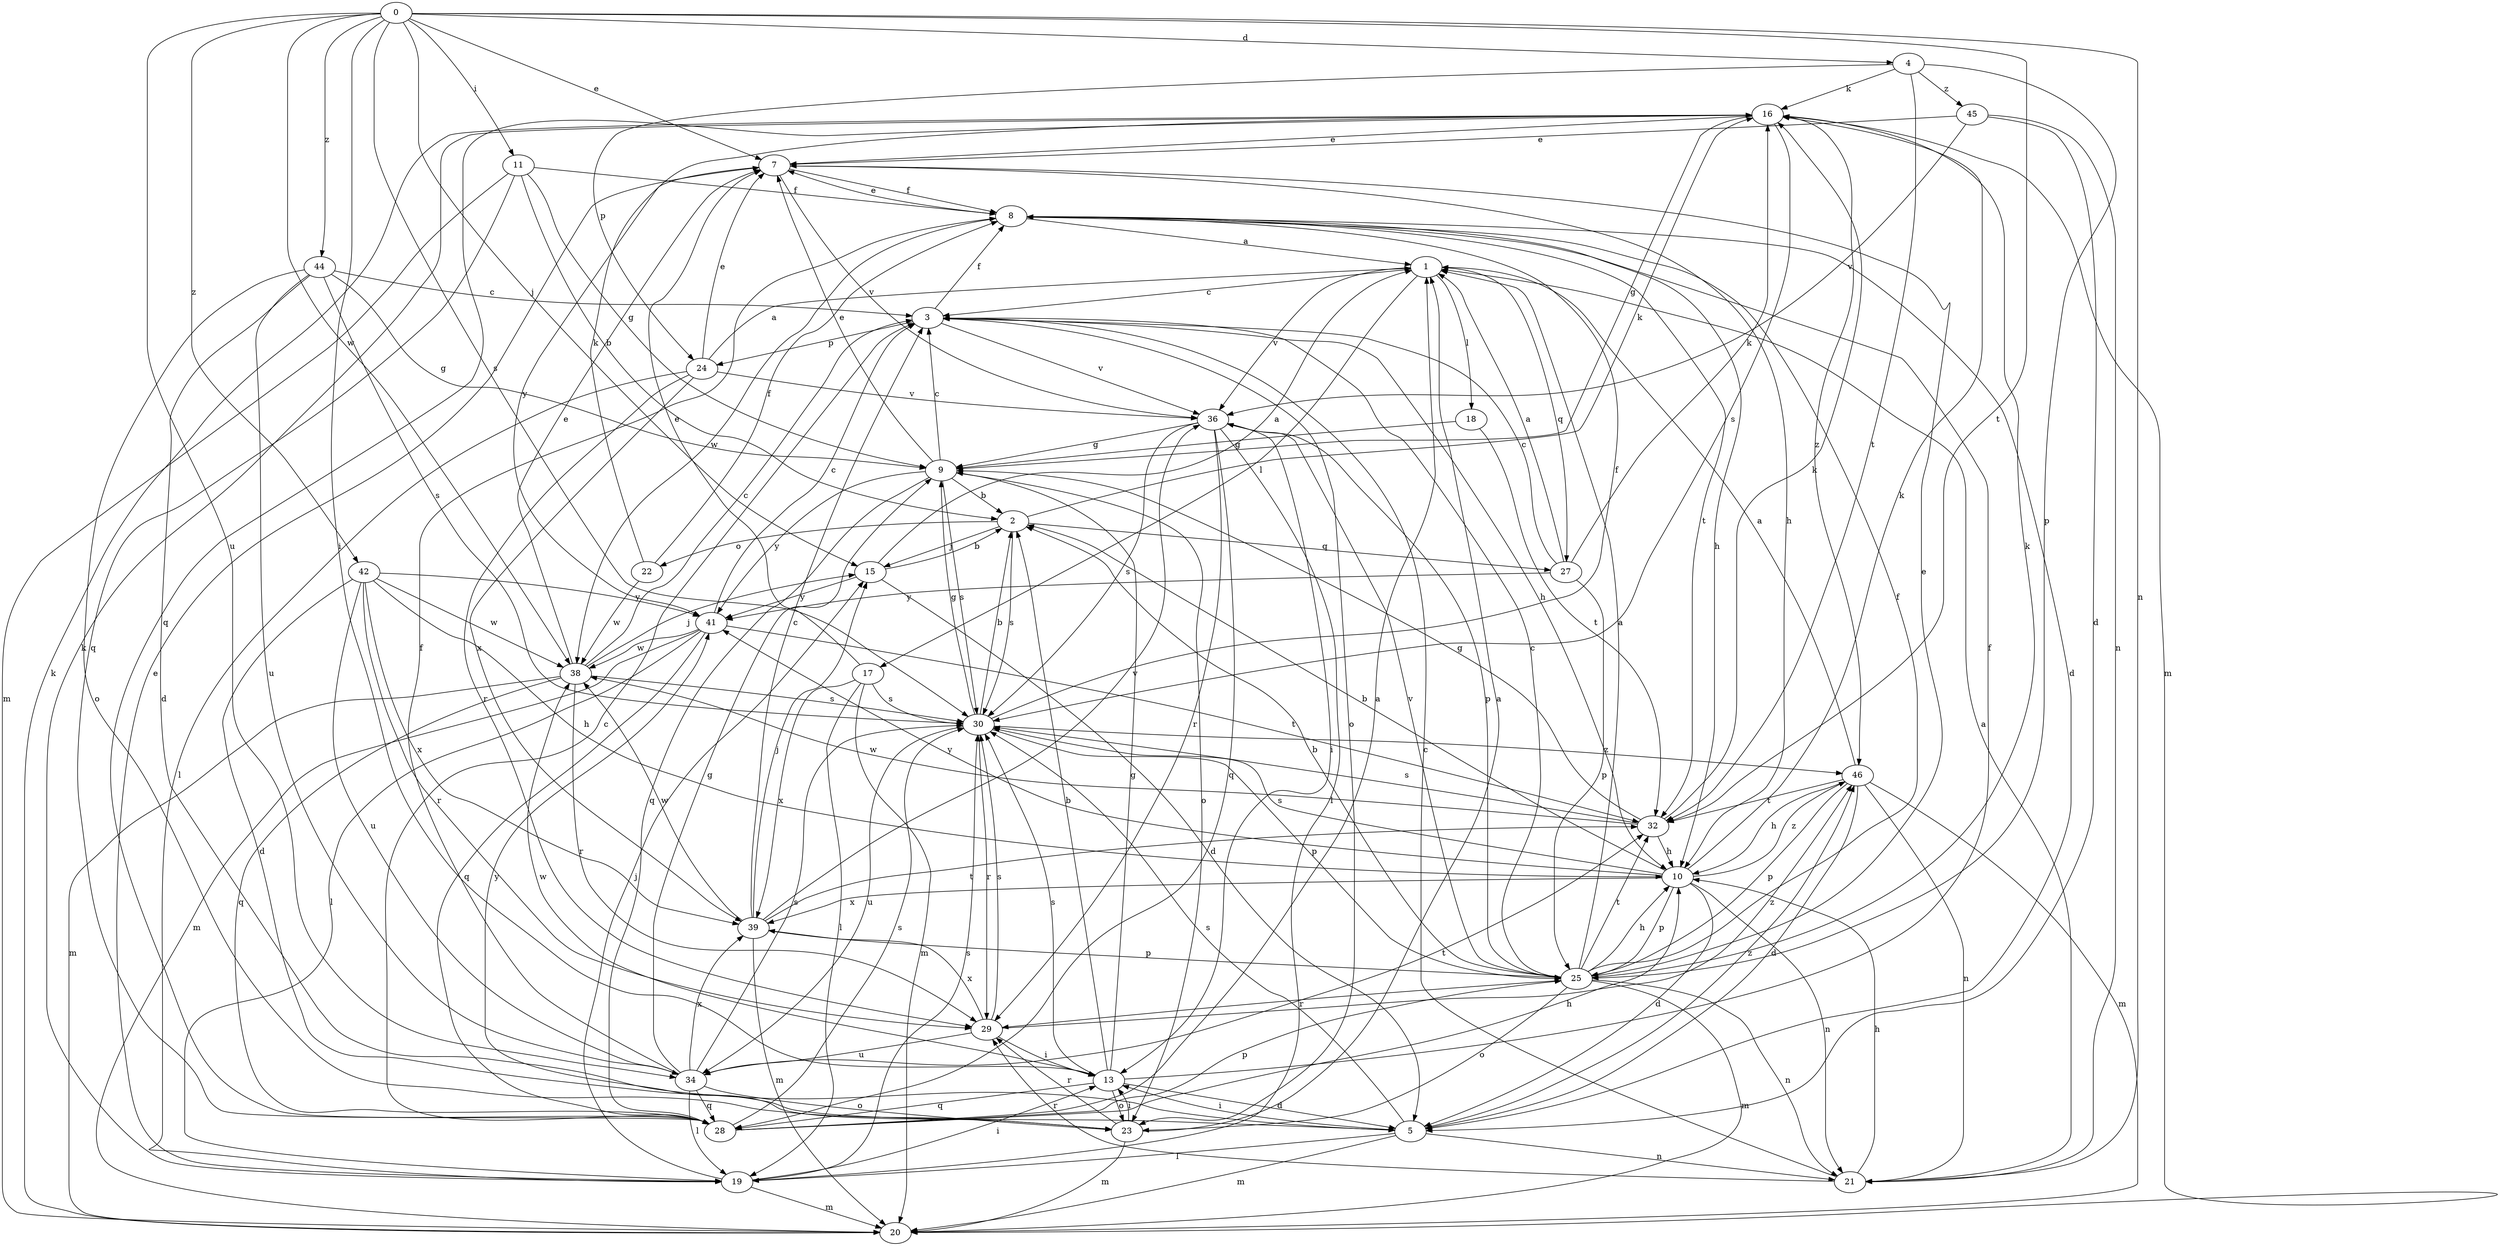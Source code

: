 strict digraph  {
0;
1;
2;
3;
4;
5;
7;
8;
9;
10;
11;
13;
15;
16;
17;
18;
19;
20;
21;
22;
23;
24;
25;
27;
28;
29;
30;
32;
34;
36;
38;
39;
41;
42;
44;
45;
46;
0 -> 4  [label=d];
0 -> 7  [label=e];
0 -> 11  [label=i];
0 -> 13  [label=i];
0 -> 15  [label=j];
0 -> 21  [label=n];
0 -> 30  [label=s];
0 -> 32  [label=t];
0 -> 34  [label=u];
0 -> 38  [label=w];
0 -> 42  [label=z];
0 -> 44  [label=z];
1 -> 3  [label=c];
1 -> 17  [label=l];
1 -> 18  [label=l];
1 -> 27  [label=q];
1 -> 36  [label=v];
2 -> 15  [label=j];
2 -> 16  [label=k];
2 -> 22  [label=o];
2 -> 27  [label=q];
2 -> 30  [label=s];
3 -> 8  [label=f];
3 -> 10  [label=h];
3 -> 23  [label=o];
3 -> 24  [label=p];
3 -> 36  [label=v];
4 -> 16  [label=k];
4 -> 24  [label=p];
4 -> 25  [label=p];
4 -> 32  [label=t];
4 -> 45  [label=z];
5 -> 13  [label=i];
5 -> 19  [label=l];
5 -> 20  [label=m];
5 -> 21  [label=n];
5 -> 30  [label=s];
5 -> 46  [label=z];
7 -> 8  [label=f];
7 -> 10  [label=h];
7 -> 36  [label=v];
7 -> 41  [label=y];
8 -> 1  [label=a];
8 -> 5  [label=d];
8 -> 7  [label=e];
8 -> 10  [label=h];
8 -> 32  [label=t];
8 -> 38  [label=w];
9 -> 2  [label=b];
9 -> 3  [label=c];
9 -> 7  [label=e];
9 -> 23  [label=o];
9 -> 28  [label=q];
9 -> 30  [label=s];
9 -> 41  [label=y];
10 -> 2  [label=b];
10 -> 5  [label=d];
10 -> 16  [label=k];
10 -> 21  [label=n];
10 -> 25  [label=p];
10 -> 30  [label=s];
10 -> 39  [label=x];
10 -> 41  [label=y];
10 -> 46  [label=z];
11 -> 2  [label=b];
11 -> 8  [label=f];
11 -> 9  [label=g];
11 -> 20  [label=m];
11 -> 28  [label=q];
13 -> 2  [label=b];
13 -> 5  [label=d];
13 -> 8  [label=f];
13 -> 9  [label=g];
13 -> 23  [label=o];
13 -> 28  [label=q];
13 -> 30  [label=s];
13 -> 38  [label=w];
15 -> 1  [label=a];
15 -> 2  [label=b];
15 -> 5  [label=d];
15 -> 41  [label=y];
16 -> 7  [label=e];
16 -> 9  [label=g];
16 -> 20  [label=m];
16 -> 28  [label=q];
16 -> 30  [label=s];
16 -> 46  [label=z];
17 -> 7  [label=e];
17 -> 19  [label=l];
17 -> 20  [label=m];
17 -> 30  [label=s];
17 -> 39  [label=x];
18 -> 9  [label=g];
18 -> 32  [label=t];
19 -> 7  [label=e];
19 -> 13  [label=i];
19 -> 15  [label=j];
19 -> 16  [label=k];
19 -> 20  [label=m];
19 -> 30  [label=s];
20 -> 16  [label=k];
21 -> 1  [label=a];
21 -> 3  [label=c];
21 -> 10  [label=h];
21 -> 29  [label=r];
22 -> 8  [label=f];
22 -> 16  [label=k];
22 -> 38  [label=w];
23 -> 1  [label=a];
23 -> 13  [label=i];
23 -> 20  [label=m];
23 -> 29  [label=r];
23 -> 41  [label=y];
24 -> 1  [label=a];
24 -> 7  [label=e];
24 -> 19  [label=l];
24 -> 29  [label=r];
24 -> 36  [label=v];
24 -> 39  [label=x];
25 -> 1  [label=a];
25 -> 2  [label=b];
25 -> 3  [label=c];
25 -> 7  [label=e];
25 -> 8  [label=f];
25 -> 10  [label=h];
25 -> 16  [label=k];
25 -> 20  [label=m];
25 -> 21  [label=n];
25 -> 23  [label=o];
25 -> 29  [label=r];
25 -> 32  [label=t];
25 -> 36  [label=v];
27 -> 1  [label=a];
27 -> 3  [label=c];
27 -> 16  [label=k];
27 -> 25  [label=p];
27 -> 41  [label=y];
28 -> 1  [label=a];
28 -> 3  [label=c];
28 -> 10  [label=h];
28 -> 25  [label=p];
28 -> 30  [label=s];
29 -> 13  [label=i];
29 -> 30  [label=s];
29 -> 34  [label=u];
29 -> 39  [label=x];
29 -> 46  [label=z];
30 -> 2  [label=b];
30 -> 8  [label=f];
30 -> 9  [label=g];
30 -> 25  [label=p];
30 -> 29  [label=r];
30 -> 34  [label=u];
30 -> 46  [label=z];
32 -> 9  [label=g];
32 -> 10  [label=h];
32 -> 16  [label=k];
32 -> 30  [label=s];
32 -> 38  [label=w];
34 -> 8  [label=f];
34 -> 9  [label=g];
34 -> 19  [label=l];
34 -> 23  [label=o];
34 -> 28  [label=q];
34 -> 30  [label=s];
34 -> 32  [label=t];
34 -> 39  [label=x];
36 -> 9  [label=g];
36 -> 13  [label=i];
36 -> 19  [label=l];
36 -> 25  [label=p];
36 -> 28  [label=q];
36 -> 29  [label=r];
36 -> 30  [label=s];
38 -> 3  [label=c];
38 -> 7  [label=e];
38 -> 15  [label=j];
38 -> 20  [label=m];
38 -> 28  [label=q];
38 -> 29  [label=r];
38 -> 30  [label=s];
39 -> 3  [label=c];
39 -> 15  [label=j];
39 -> 20  [label=m];
39 -> 25  [label=p];
39 -> 32  [label=t];
39 -> 36  [label=v];
39 -> 38  [label=w];
41 -> 3  [label=c];
41 -> 19  [label=l];
41 -> 20  [label=m];
41 -> 28  [label=q];
41 -> 32  [label=t];
41 -> 38  [label=w];
42 -> 5  [label=d];
42 -> 10  [label=h];
42 -> 29  [label=r];
42 -> 34  [label=u];
42 -> 38  [label=w];
42 -> 39  [label=x];
42 -> 41  [label=y];
44 -> 3  [label=c];
44 -> 5  [label=d];
44 -> 9  [label=g];
44 -> 23  [label=o];
44 -> 30  [label=s];
44 -> 34  [label=u];
45 -> 5  [label=d];
45 -> 7  [label=e];
45 -> 21  [label=n];
45 -> 36  [label=v];
46 -> 1  [label=a];
46 -> 5  [label=d];
46 -> 10  [label=h];
46 -> 20  [label=m];
46 -> 21  [label=n];
46 -> 25  [label=p];
46 -> 32  [label=t];
}
